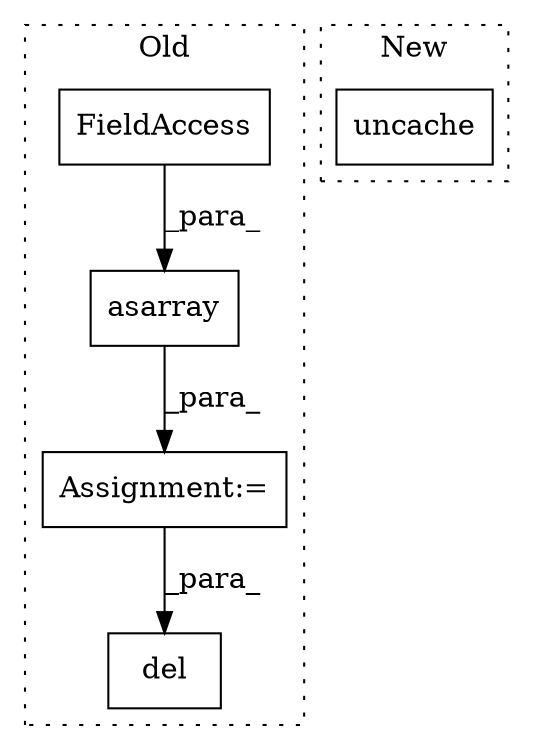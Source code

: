 digraph G {
subgraph cluster0 {
1 [label="del" a="32" s="11193,11212" l="4,1" shape="box"];
3 [label="asarray" a="32" s="10468,10504" l="8,1" shape="box"];
4 [label="FieldAccess" a="22" s="10476" l="28" shape="box"];
5 [label="Assignment:=" a="7" s="10461" l="1" shape="box"];
label = "Old";
style="dotted";
}
subgraph cluster1 {
2 [label="uncache" a="32" s="11574" l="9" shape="box"];
label = "New";
style="dotted";
}
3 -> 5 [label="_para_"];
4 -> 3 [label="_para_"];
5 -> 1 [label="_para_"];
}